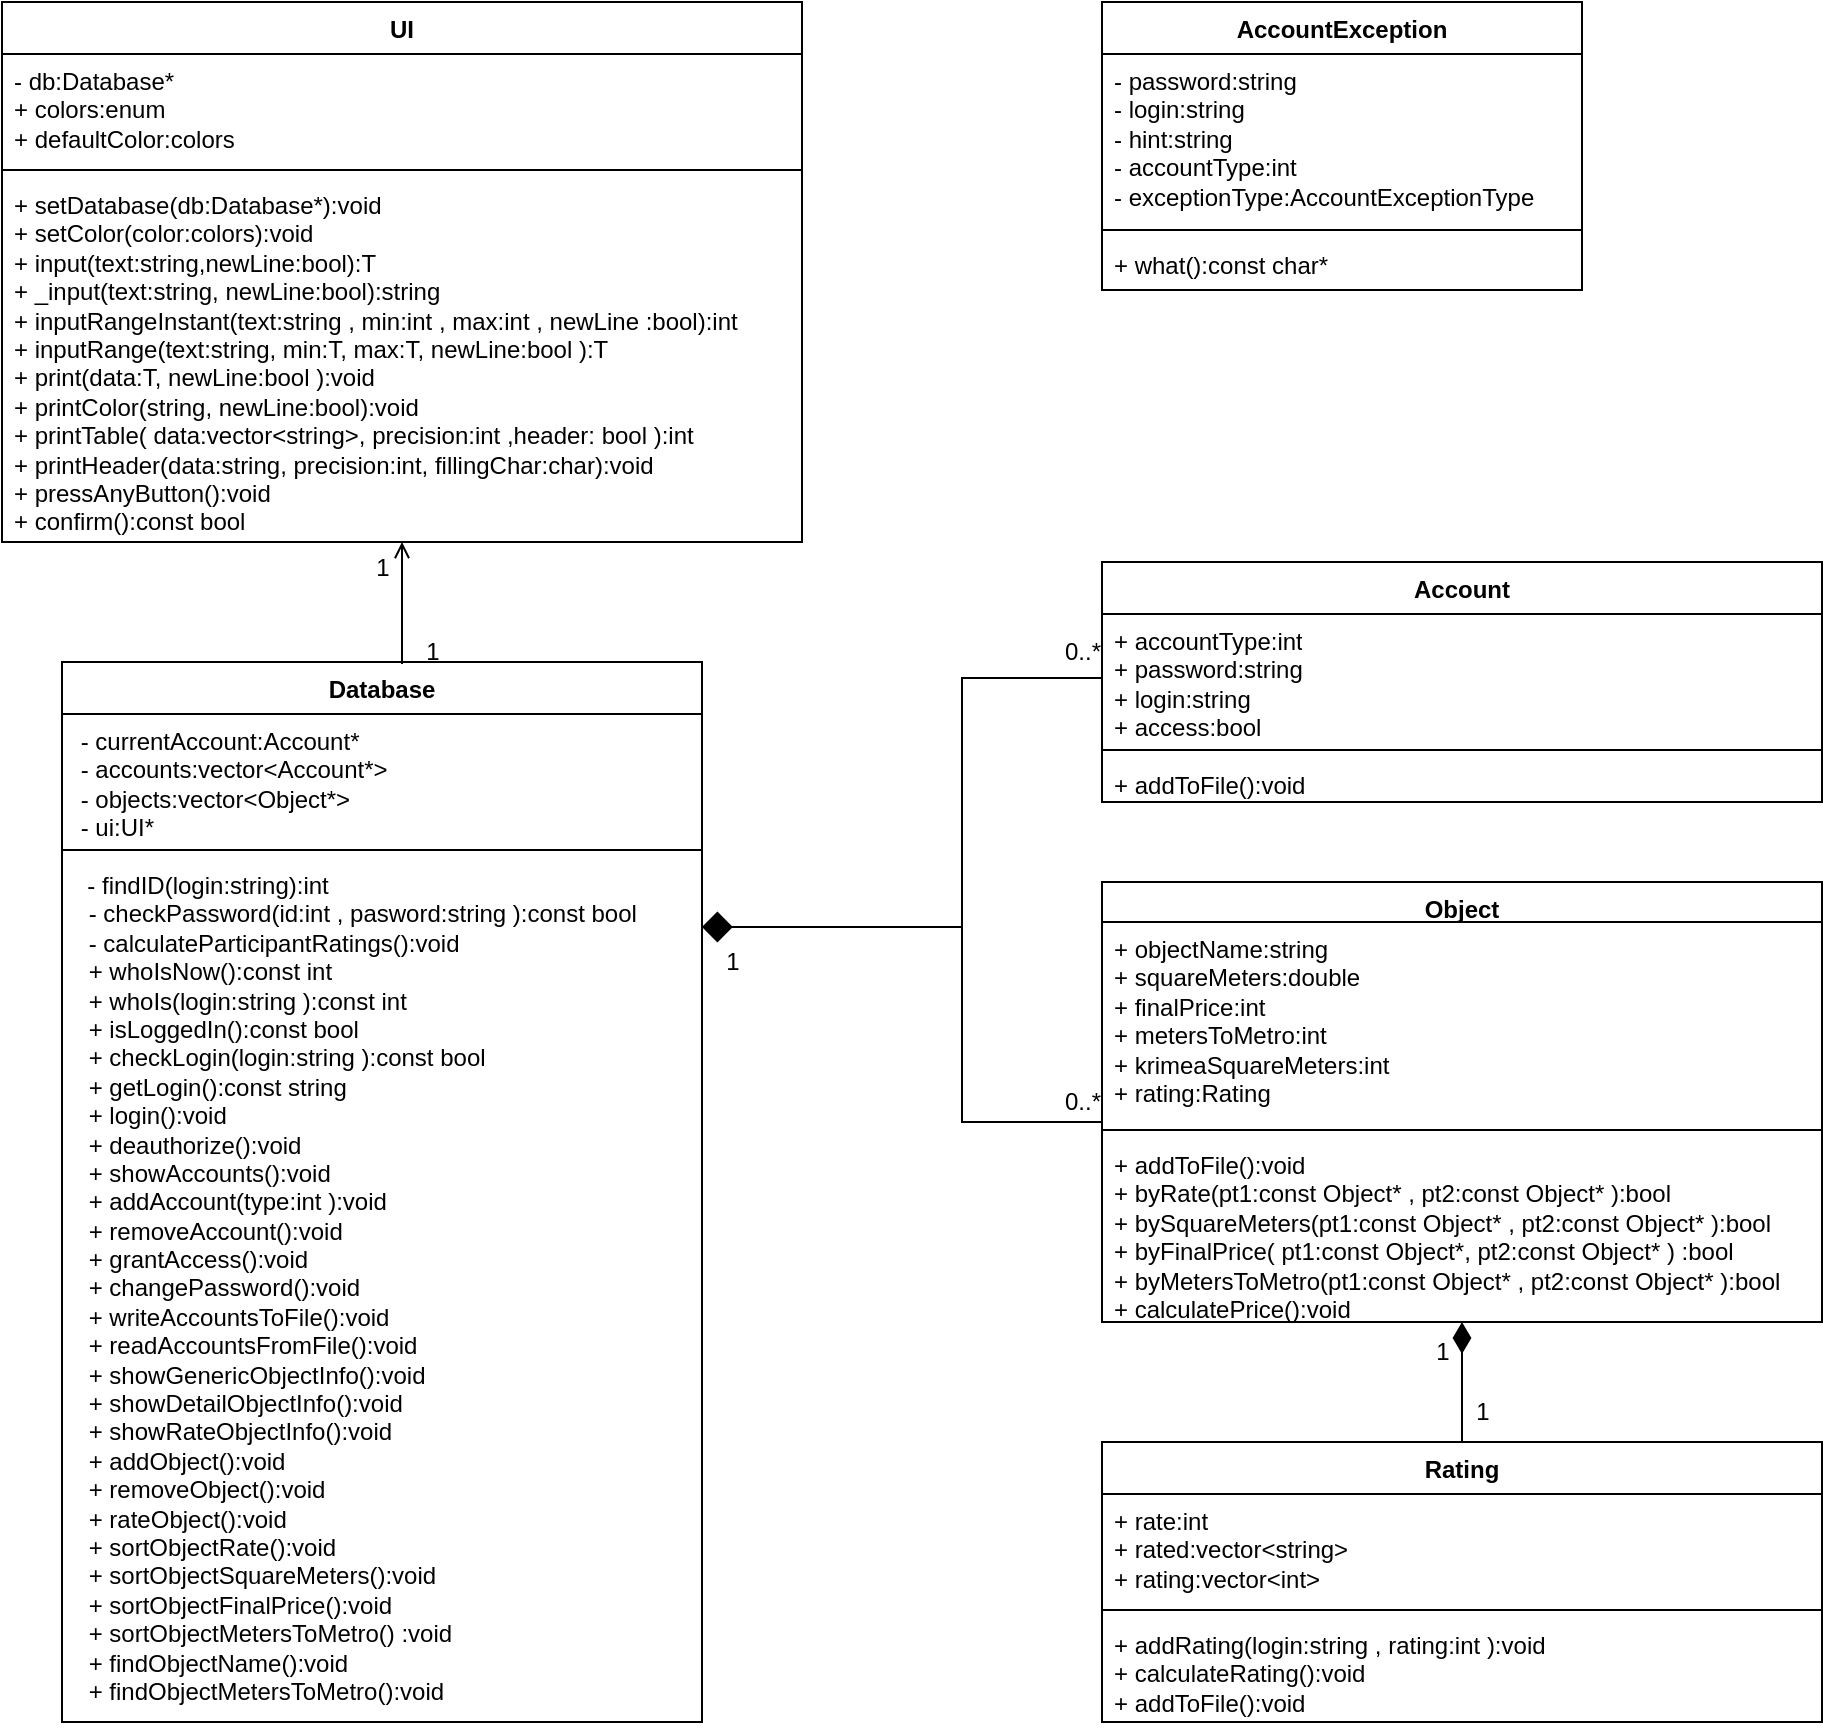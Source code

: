 <mxfile version="25.0.2">
  <diagram name="Страница — 1" id="QmWyXAapbR2ApgR4Ca2K">
    <mxGraphModel dx="1706" dy="1163" grid="1" gridSize="10" guides="1" tooltips="1" connect="1" arrows="1" fold="1" page="1" pageScale="1" pageWidth="827" pageHeight="1169" math="0" shadow="0">
      <root>
        <mxCell id="0" />
        <mxCell id="1" parent="0" />
        <mxCell id="vQUheV9bmPKhbQX3nlLI-1" value="UI" style="swimlane;fontStyle=1;align=center;verticalAlign=top;childLayout=stackLayout;horizontal=1;startSize=26;horizontalStack=0;resizeParent=1;resizeParentMax=0;resizeLast=0;collapsible=1;marginBottom=0;whiteSpace=wrap;html=1;" parent="1" vertex="1">
          <mxGeometry x="240" y="120" width="400" height="270" as="geometry">
            <mxRectangle x="640" y="120" width="50" height="30" as="alternateBounds" />
          </mxGeometry>
        </mxCell>
        <mxCell id="vQUheV9bmPKhbQX3nlLI-2" value="&lt;div&gt;- db:Database*&lt;/div&gt;&lt;div&gt;+ colors:enum&lt;/div&gt;&lt;div&gt;+ defaultColor:colors&lt;/div&gt;&lt;div&gt;&lt;br&gt;&lt;/div&gt;" style="text;strokeColor=none;fillColor=none;align=left;verticalAlign=top;spacingLeft=4;spacingRight=4;overflow=hidden;rotatable=0;points=[[0,0.5],[1,0.5]];portConstraint=eastwest;whiteSpace=wrap;html=1;" parent="vQUheV9bmPKhbQX3nlLI-1" vertex="1">
          <mxGeometry y="26" width="400" height="54" as="geometry" />
        </mxCell>
        <mxCell id="vQUheV9bmPKhbQX3nlLI-3" value="" style="line;strokeWidth=1;fillColor=none;align=left;verticalAlign=middle;spacingTop=-1;spacingLeft=3;spacingRight=3;rotatable=0;labelPosition=right;points=[];portConstraint=eastwest;strokeColor=inherit;" parent="vQUheV9bmPKhbQX3nlLI-1" vertex="1">
          <mxGeometry y="80" width="400" height="8" as="geometry" />
        </mxCell>
        <mxCell id="vQUheV9bmPKhbQX3nlLI-4" value="&lt;div&gt;+ setDatabase(db:Database*):void&lt;/div&gt;&lt;div&gt;+ setColor(color:colors):void&lt;/div&gt;&lt;div&gt;+ input(text:string,newLine:bool):T&lt;/div&gt;&lt;div&gt;+ _input(text:string, newLine:bool):string&lt;/div&gt;&lt;div&gt;+ inputRangeInstant(text:string , min:int , max:int , newLine :bool):int&lt;br&gt;+ inputRange(text:string, min:T, max:T, newLine:bool ):T&lt;br&gt;+ print(data:T, newLine:bool ):void&lt;br&gt;+ printColor(string,  newLine:bool):void&lt;br&gt;+ printTable( data:vector&amp;lt;string&amp;gt;, precision:int ,header: bool ):int&lt;br&gt;+ printHeader(data:string, precision:int, fillingChar:char):void&lt;br&gt;+ pressAnyButton():void&lt;br&gt;+ confirm():const bool&lt;br&gt;&lt;/div&gt;" style="text;strokeColor=none;fillColor=none;align=left;verticalAlign=top;spacingLeft=4;spacingRight=4;overflow=hidden;rotatable=0;points=[[0,0.5],[1,0.5]];portConstraint=eastwest;whiteSpace=wrap;html=1;" parent="vQUheV9bmPKhbQX3nlLI-1" vertex="1">
          <mxGeometry y="88" width="400" height="182" as="geometry" />
        </mxCell>
        <mxCell id="vQUheV9bmPKhbQX3nlLI-5" style="edgeStyle=orthogonalEdgeStyle;rounded=0;orthogonalLoop=1;jettySize=auto;html=1;exitX=1;exitY=0.25;exitDx=0;exitDy=0;entryX=0;entryY=0.5;entryDx=0;entryDy=0;endArrow=none;endFill=0;" parent="1" source="vQUheV9bmPKhbQX3nlLI-6" target="vQUheV9bmPKhbQX3nlLI-11" edge="1">
          <mxGeometry relative="1" as="geometry">
            <Array as="points">
              <mxPoint x="720" y="582" />
              <mxPoint x="720" y="458" />
            </Array>
          </mxGeometry>
        </mxCell>
        <mxCell id="vQUheV9bmPKhbQX3nlLI-6" value="Database" style="swimlane;fontStyle=1;align=center;verticalAlign=top;childLayout=stackLayout;horizontal=1;startSize=26;horizontalStack=0;resizeParent=1;resizeParentMax=0;resizeLast=0;collapsible=1;marginBottom=0;whiteSpace=wrap;html=1;" parent="1" vertex="1">
          <mxGeometry x="270" y="450" width="320" height="530" as="geometry" />
        </mxCell>
        <mxCell id="vQUheV9bmPKhbQX3nlLI-7" value="&amp;nbsp;- currentAccount:Account*&lt;div&gt;&amp;nbsp;- accounts:vector&amp;lt;Account*&amp;gt;&lt;/div&gt;&lt;div&gt;&amp;nbsp;- objects:vector&amp;lt;Object*&amp;gt;&lt;/div&gt;&lt;div&gt;&amp;nbsp;- ui:UI*&lt;/div&gt;" style="text;strokeColor=none;fillColor=none;align=left;verticalAlign=top;spacingLeft=4;spacingRight=4;overflow=hidden;rotatable=0;points=[[0,0.5],[1,0.5]];portConstraint=eastwest;whiteSpace=wrap;html=1;" parent="vQUheV9bmPKhbQX3nlLI-6" vertex="1">
          <mxGeometry y="26" width="320" height="64" as="geometry" />
        </mxCell>
        <mxCell id="vQUheV9bmPKhbQX3nlLI-8" value="" style="line;strokeWidth=1;fillColor=none;align=left;verticalAlign=middle;spacingTop=-1;spacingLeft=3;spacingRight=3;rotatable=0;labelPosition=right;points=[];portConstraint=eastwest;strokeColor=inherit;" parent="vQUheV9bmPKhbQX3nlLI-6" vertex="1">
          <mxGeometry y="90" width="320" height="8" as="geometry" />
        </mxCell>
        <mxCell id="vQUheV9bmPKhbQX3nlLI-9" value="&amp;nbsp; - findID(login:string):int&lt;p style=&quot;margin:0px;margin-left:4px;&quot;&gt;&amp;nbsp;- checkPassword(id:int , pasword:string ):const bool&lt;/p&gt;&lt;p style=&quot;margin:0px;margin-left:4px;&quot;&gt;&amp;nbsp;- calculateParticipantRatings():void&lt;/p&gt;&lt;p style=&quot;margin:0px;margin-left:4px;&quot;&gt;&amp;nbsp;+ whoIsNow():const int&lt;/p&gt;&lt;p style=&quot;margin:0px;margin-left:4px;&quot;&gt;&amp;nbsp;+ whoIs(login:string ):const int&lt;br&gt;&lt;/p&gt;&lt;p style=&quot;margin:0px;margin-left:4px;&quot;&gt;&amp;nbsp;+ isLoggedIn():const bool&lt;/p&gt;&lt;p style=&quot;margin:0px;margin-left:4px;&quot;&gt;&amp;nbsp;+ checkLogin(login:string ):const bool&lt;/p&gt;&lt;p style=&quot;margin:0px;margin-left:4px;&quot;&gt;&amp;nbsp;+ getLogin():const string&lt;/p&gt;&lt;p style=&quot;margin:0px;margin-left:4px;&quot;&gt;&amp;nbsp;+ login():void&lt;/p&gt;&lt;p style=&quot;margin:0px;margin-left:4px;&quot;&gt;&amp;nbsp;+ deauthorize():void&lt;br&gt;&amp;nbsp;+ showAccounts():void&lt;br&gt;&amp;nbsp;+ addAccount(type:int ):void&lt;br&gt;&amp;nbsp;+  removeAccount():void&lt;br&gt;&amp;nbsp;+ grantAccess():void&lt;br&gt;&amp;nbsp;+ changePassword():void&lt;br&gt;&amp;nbsp;+ writeAccountsToFile():void&lt;br&gt;&amp;nbsp;+ readAccountsFromFile():void&lt;br&gt;&amp;nbsp;+ showGenericObjectInfo():void&lt;br&gt;&amp;nbsp;+ showDetailObjectInfo():void&lt;br&gt;&amp;nbsp;+ showRateObjectInfo():void&lt;br&gt;&amp;nbsp;+ addObject():void&lt;br&gt;&amp;nbsp;+ removeObject():void&lt;br&gt;&amp;nbsp;+ rateObject():void&lt;br&gt;&amp;nbsp;+ sortObjectRate():void&lt;br&gt;&amp;nbsp;+ sortObjectSquareMeters():void&lt;br&gt;&amp;nbsp;+ sortObjectFinalPrice():void&lt;br&gt;&amp;nbsp;+ sortObjectMetersToMetro() :void&lt;br&gt;&amp;nbsp;+ findObjectName():void&lt;br&gt;&amp;nbsp;+ findObjectMetersToMetro():void&lt;/p&gt;" style="text;strokeColor=none;fillColor=none;align=left;verticalAlign=top;spacingLeft=4;spacingRight=4;overflow=hidden;rotatable=0;points=[[0,0.5],[1,0.5]];portConstraint=eastwest;whiteSpace=wrap;html=1;" parent="vQUheV9bmPKhbQX3nlLI-6" vertex="1">
          <mxGeometry y="98" width="320" height="432" as="geometry" />
        </mxCell>
        <mxCell id="vQUheV9bmPKhbQX3nlLI-10" value="Account" style="swimlane;fontStyle=1;align=center;verticalAlign=top;childLayout=stackLayout;horizontal=1;startSize=26;horizontalStack=0;resizeParent=1;resizeParentMax=0;resizeLast=0;collapsible=1;marginBottom=0;whiteSpace=wrap;html=1;" parent="1" vertex="1">
          <mxGeometry x="790" y="400" width="360" height="120" as="geometry" />
        </mxCell>
        <mxCell id="vQUheV9bmPKhbQX3nlLI-11" value="&lt;div&gt;+ accountType:int&lt;/div&gt;&lt;div&gt;+ password:string&lt;/div&gt;&lt;div&gt;+ login:string&lt;/div&gt;&lt;div&gt;+ access:bool&lt;/div&gt;" style="text;strokeColor=none;fillColor=none;align=left;verticalAlign=top;spacingLeft=4;spacingRight=4;overflow=hidden;rotatable=0;points=[[0,0.5],[1,0.5]];portConstraint=eastwest;whiteSpace=wrap;html=1;" parent="vQUheV9bmPKhbQX3nlLI-10" vertex="1">
          <mxGeometry y="26" width="360" height="64" as="geometry" />
        </mxCell>
        <mxCell id="vQUheV9bmPKhbQX3nlLI-12" value="" style="line;strokeWidth=1;fillColor=none;align=left;verticalAlign=middle;spacingTop=-1;spacingLeft=3;spacingRight=3;rotatable=0;labelPosition=right;points=[];portConstraint=eastwest;strokeColor=inherit;" parent="vQUheV9bmPKhbQX3nlLI-10" vertex="1">
          <mxGeometry y="90" width="360" height="8" as="geometry" />
        </mxCell>
        <mxCell id="vQUheV9bmPKhbQX3nlLI-13" value="+ addToFile():void" style="text;strokeColor=none;fillColor=none;align=left;verticalAlign=top;spacingLeft=4;spacingRight=4;overflow=hidden;rotatable=0;points=[[0,0.5],[1,0.5]];portConstraint=eastwest;whiteSpace=wrap;html=1;" parent="vQUheV9bmPKhbQX3nlLI-10" vertex="1">
          <mxGeometry y="98" width="360" height="22" as="geometry" />
        </mxCell>
        <mxCell id="vQUheV9bmPKhbQX3nlLI-14" value="Object" style="swimlane;fontStyle=1;align=center;verticalAlign=top;childLayout=stackLayout;horizontal=1;startSize=20;horizontalStack=0;resizeParent=1;resizeParentMax=0;resizeLast=0;collapsible=1;marginBottom=0;whiteSpace=wrap;html=1;" parent="1" vertex="1">
          <mxGeometry x="790" y="560" width="360" height="220" as="geometry" />
        </mxCell>
        <mxCell id="vQUheV9bmPKhbQX3nlLI-15" value="&lt;div&gt;+ objectName:string&lt;/div&gt;&lt;div&gt;+ squareMeters:double&lt;/div&gt;&lt;div&gt;+ finalPrice:int&lt;/div&gt;&lt;div&gt;+ metersToMetro:int&lt;/div&gt;&lt;div&gt;+ krimeaSquareMeters:int&lt;/div&gt;&lt;div&gt;+ rating:Rating&lt;br&gt;&lt;/div&gt;&lt;div&gt;&lt;br&gt;&lt;/div&gt;" style="text;strokeColor=none;fillColor=none;align=left;verticalAlign=top;spacingLeft=4;spacingRight=4;overflow=hidden;rotatable=0;points=[[0,0.5],[1,0.5]];portConstraint=eastwest;whiteSpace=wrap;html=1;" parent="vQUheV9bmPKhbQX3nlLI-14" vertex="1">
          <mxGeometry y="20" width="360" height="100" as="geometry" />
        </mxCell>
        <mxCell id="vQUheV9bmPKhbQX3nlLI-16" value="" style="line;strokeWidth=1;fillColor=none;align=left;verticalAlign=middle;spacingTop=-1;spacingLeft=3;spacingRight=3;rotatable=0;labelPosition=right;points=[];portConstraint=eastwest;strokeColor=inherit;" parent="vQUheV9bmPKhbQX3nlLI-14" vertex="1">
          <mxGeometry y="120" width="360" height="8" as="geometry" />
        </mxCell>
        <mxCell id="vQUheV9bmPKhbQX3nlLI-17" value="&lt;div&gt;+ addToFile():void&lt;/div&gt;&lt;div&gt;+ byRate(pt1:const Object* , pt2:const Object* ):bool&lt;br&gt;+ bySquareMeters(pt1:const Object* , pt2:const Object* ):bool&lt;br&gt;+ byFinalPrice( pt1:const Object*, pt2:const Object* ) :bool&lt;br&gt;+ byMetersToMetro(pt1:const Object* , pt2:const Object* ):bool&lt;br&gt;+ calculatePrice():void&lt;br&gt;&lt;/div&gt;" style="text;strokeColor=none;fillColor=none;align=left;verticalAlign=top;spacingLeft=4;spacingRight=4;overflow=hidden;rotatable=0;points=[[0,0.5],[1,0.5]];portConstraint=eastwest;whiteSpace=wrap;html=1;" parent="vQUheV9bmPKhbQX3nlLI-14" vertex="1">
          <mxGeometry y="128" width="360" height="92" as="geometry" />
        </mxCell>
        <mxCell id="vQUheV9bmPKhbQX3nlLI-18" style="edgeStyle=orthogonalEdgeStyle;rounded=0;orthogonalLoop=1;jettySize=auto;html=1;endArrow=none;endFill=0;startArrow=open;startFill=0;" parent="1" source="vQUheV9bmPKhbQX3nlLI-4" edge="1">
          <mxGeometry relative="1" as="geometry">
            <mxPoint x="440" y="451" as="targetPoint" />
            <Array as="points">
              <mxPoint x="440" y="451" />
            </Array>
          </mxGeometry>
        </mxCell>
        <mxCell id="vQUheV9bmPKhbQX3nlLI-19" style="edgeStyle=orthogonalEdgeStyle;rounded=0;orthogonalLoop=1;jettySize=auto;html=1;entryX=1;entryY=0.25;entryDx=0;entryDy=0;endArrow=diamond;endFill=1;strokeWidth=1;endSize=13;" parent="1" source="vQUheV9bmPKhbQX3nlLI-15" target="vQUheV9bmPKhbQX3nlLI-6" edge="1">
          <mxGeometry relative="1" as="geometry">
            <Array as="points">
              <mxPoint x="720" y="680" />
              <mxPoint x="720" y="582" />
            </Array>
          </mxGeometry>
        </mxCell>
        <mxCell id="vQUheV9bmPKhbQX3nlLI-20" value="1" style="text;html=1;align=center;verticalAlign=middle;resizable=0;points=[];autosize=1;strokeColor=none;fillColor=none;" parent="1" vertex="1">
          <mxGeometry x="415" y="388" width="30" height="30" as="geometry" />
        </mxCell>
        <mxCell id="vQUheV9bmPKhbQX3nlLI-21" value="1" style="text;html=1;align=center;verticalAlign=middle;resizable=0;points=[];autosize=1;strokeColor=none;fillColor=none;" parent="1" vertex="1">
          <mxGeometry x="440" y="430" width="30" height="30" as="geometry" />
        </mxCell>
        <mxCell id="vQUheV9bmPKhbQX3nlLI-22" value="0..*" style="text;html=1;align=center;verticalAlign=middle;resizable=0;points=[];autosize=1;strokeColor=none;fillColor=none;" parent="1" vertex="1">
          <mxGeometry x="760" y="430" width="40" height="30" as="geometry" />
        </mxCell>
        <mxCell id="vQUheV9bmPKhbQX3nlLI-23" value="0..*" style="text;html=1;align=center;verticalAlign=middle;resizable=0;points=[];autosize=1;strokeColor=none;fillColor=none;" parent="1" vertex="1">
          <mxGeometry x="760" y="655" width="40" height="30" as="geometry" />
        </mxCell>
        <mxCell id="vQUheV9bmPKhbQX3nlLI-24" value="1" style="text;html=1;align=center;verticalAlign=middle;resizable=0;points=[];autosize=1;strokeColor=none;fillColor=none;" parent="1" vertex="1">
          <mxGeometry x="590" y="585" width="30" height="30" as="geometry" />
        </mxCell>
        <mxCell id="vQUheV9bmPKhbQX3nlLI-25" value="Rating" style="swimlane;fontStyle=1;align=center;verticalAlign=top;childLayout=stackLayout;horizontal=1;startSize=26;horizontalStack=0;resizeParent=1;resizeParentMax=0;resizeLast=0;collapsible=1;marginBottom=0;whiteSpace=wrap;html=1;" parent="1" vertex="1">
          <mxGeometry x="790" y="840" width="360" height="140" as="geometry" />
        </mxCell>
        <mxCell id="vQUheV9bmPKhbQX3nlLI-26" value="&lt;div&gt;+ rate:int&lt;/div&gt;&lt;div&gt;+ rated:vector&amp;lt;string&amp;gt;&lt;/div&gt;+ rating:vector&amp;lt;int&amp;gt;" style="text;strokeColor=none;fillColor=none;align=left;verticalAlign=top;spacingLeft=4;spacingRight=4;overflow=hidden;rotatable=0;points=[[0,0.5],[1,0.5]];portConstraint=eastwest;whiteSpace=wrap;html=1;" parent="vQUheV9bmPKhbQX3nlLI-25" vertex="1">
          <mxGeometry y="26" width="360" height="54" as="geometry" />
        </mxCell>
        <mxCell id="vQUheV9bmPKhbQX3nlLI-27" value="" style="line;strokeWidth=1;fillColor=none;align=left;verticalAlign=middle;spacingTop=-1;spacingLeft=3;spacingRight=3;rotatable=0;labelPosition=right;points=[];portConstraint=eastwest;strokeColor=inherit;" parent="vQUheV9bmPKhbQX3nlLI-25" vertex="1">
          <mxGeometry y="80" width="360" height="8" as="geometry" />
        </mxCell>
        <mxCell id="vQUheV9bmPKhbQX3nlLI-28" value="+ addRating(login:string , rating:int ):void&lt;br&gt;&lt;div&gt;+ calculateRating():void&lt;/div&gt;&lt;div&gt;+ addToFile():void&lt;/div&gt;" style="text;strokeColor=none;fillColor=none;align=left;verticalAlign=top;spacingLeft=4;spacingRight=4;overflow=hidden;rotatable=0;points=[[0,0.5],[1,0.5]];portConstraint=eastwest;whiteSpace=wrap;html=1;" parent="vQUheV9bmPKhbQX3nlLI-25" vertex="1">
          <mxGeometry y="88" width="360" height="52" as="geometry" />
        </mxCell>
        <mxCell id="vQUheV9bmPKhbQX3nlLI-29" style="edgeStyle=orthogonalEdgeStyle;rounded=0;orthogonalLoop=1;jettySize=auto;html=1;endArrow=diamondThin;endFill=1;jumpSize=11;startSize=6;endSize=13;exitX=0.5;exitY=0;exitDx=0;exitDy=0;" parent="1" target="vQUheV9bmPKhbQX3nlLI-14" edge="1" source="vQUheV9bmPKhbQX3nlLI-25">
          <mxGeometry relative="1" as="geometry">
            <mxPoint x="1220" y="625" as="sourcePoint" />
            <mxPoint x="1190" y="670" as="targetPoint" />
            <Array as="points" />
          </mxGeometry>
        </mxCell>
        <mxCell id="vQUheV9bmPKhbQX3nlLI-30" value="1" style="text;html=1;align=center;verticalAlign=middle;resizable=0;points=[];autosize=1;strokeColor=none;fillColor=none;" parent="1" vertex="1">
          <mxGeometry x="945" y="780" width="30" height="30" as="geometry" />
        </mxCell>
        <mxCell id="vQUheV9bmPKhbQX3nlLI-31" value="1" style="text;html=1;align=center;verticalAlign=middle;resizable=0;points=[];autosize=1;strokeColor=none;fillColor=none;" parent="1" vertex="1">
          <mxGeometry x="965" y="810" width="30" height="30" as="geometry" />
        </mxCell>
        <mxCell id="vQUheV9bmPKhbQX3nlLI-33" value="AccountException" style="swimlane;fontStyle=1;align=center;verticalAlign=top;childLayout=stackLayout;horizontal=1;startSize=26;horizontalStack=0;resizeParent=1;resizeParentMax=0;resizeLast=0;collapsible=1;marginBottom=0;whiteSpace=wrap;html=1;" parent="1" vertex="1">
          <mxGeometry x="790" y="120" width="240" height="144" as="geometry" />
        </mxCell>
        <mxCell id="vQUheV9bmPKhbQX3nlLI-34" value="- password:string&lt;div&gt;- login:string&lt;br&gt;&lt;/div&gt;&lt;div&gt;- hint:string&lt;br&gt;&lt;/div&gt;&lt;div&gt;- accountType:int&lt;/div&gt;&lt;div&gt;- exceptionType:AccountExceptionType&lt;/div&gt;" style="text;strokeColor=none;fillColor=none;align=left;verticalAlign=top;spacingLeft=4;spacingRight=4;overflow=hidden;rotatable=0;points=[[0,0.5],[1,0.5]];portConstraint=eastwest;whiteSpace=wrap;html=1;" parent="vQUheV9bmPKhbQX3nlLI-33" vertex="1">
          <mxGeometry y="26" width="240" height="84" as="geometry" />
        </mxCell>
        <mxCell id="vQUheV9bmPKhbQX3nlLI-35" value="" style="line;strokeWidth=1;fillColor=none;align=left;verticalAlign=middle;spacingTop=-1;spacingLeft=3;spacingRight=3;rotatable=0;labelPosition=right;points=[];portConstraint=eastwest;strokeColor=inherit;" parent="vQUheV9bmPKhbQX3nlLI-33" vertex="1">
          <mxGeometry y="110" width="240" height="8" as="geometry" />
        </mxCell>
        <mxCell id="vQUheV9bmPKhbQX3nlLI-36" value="+ what():const char*" style="text;strokeColor=none;fillColor=none;align=left;verticalAlign=top;spacingLeft=4;spacingRight=4;overflow=hidden;rotatable=0;points=[[0,0.5],[1,0.5]];portConstraint=eastwest;whiteSpace=wrap;html=1;" parent="vQUheV9bmPKhbQX3nlLI-33" vertex="1">
          <mxGeometry y="118" width="240" height="26" as="geometry" />
        </mxCell>
      </root>
    </mxGraphModel>
  </diagram>
</mxfile>
